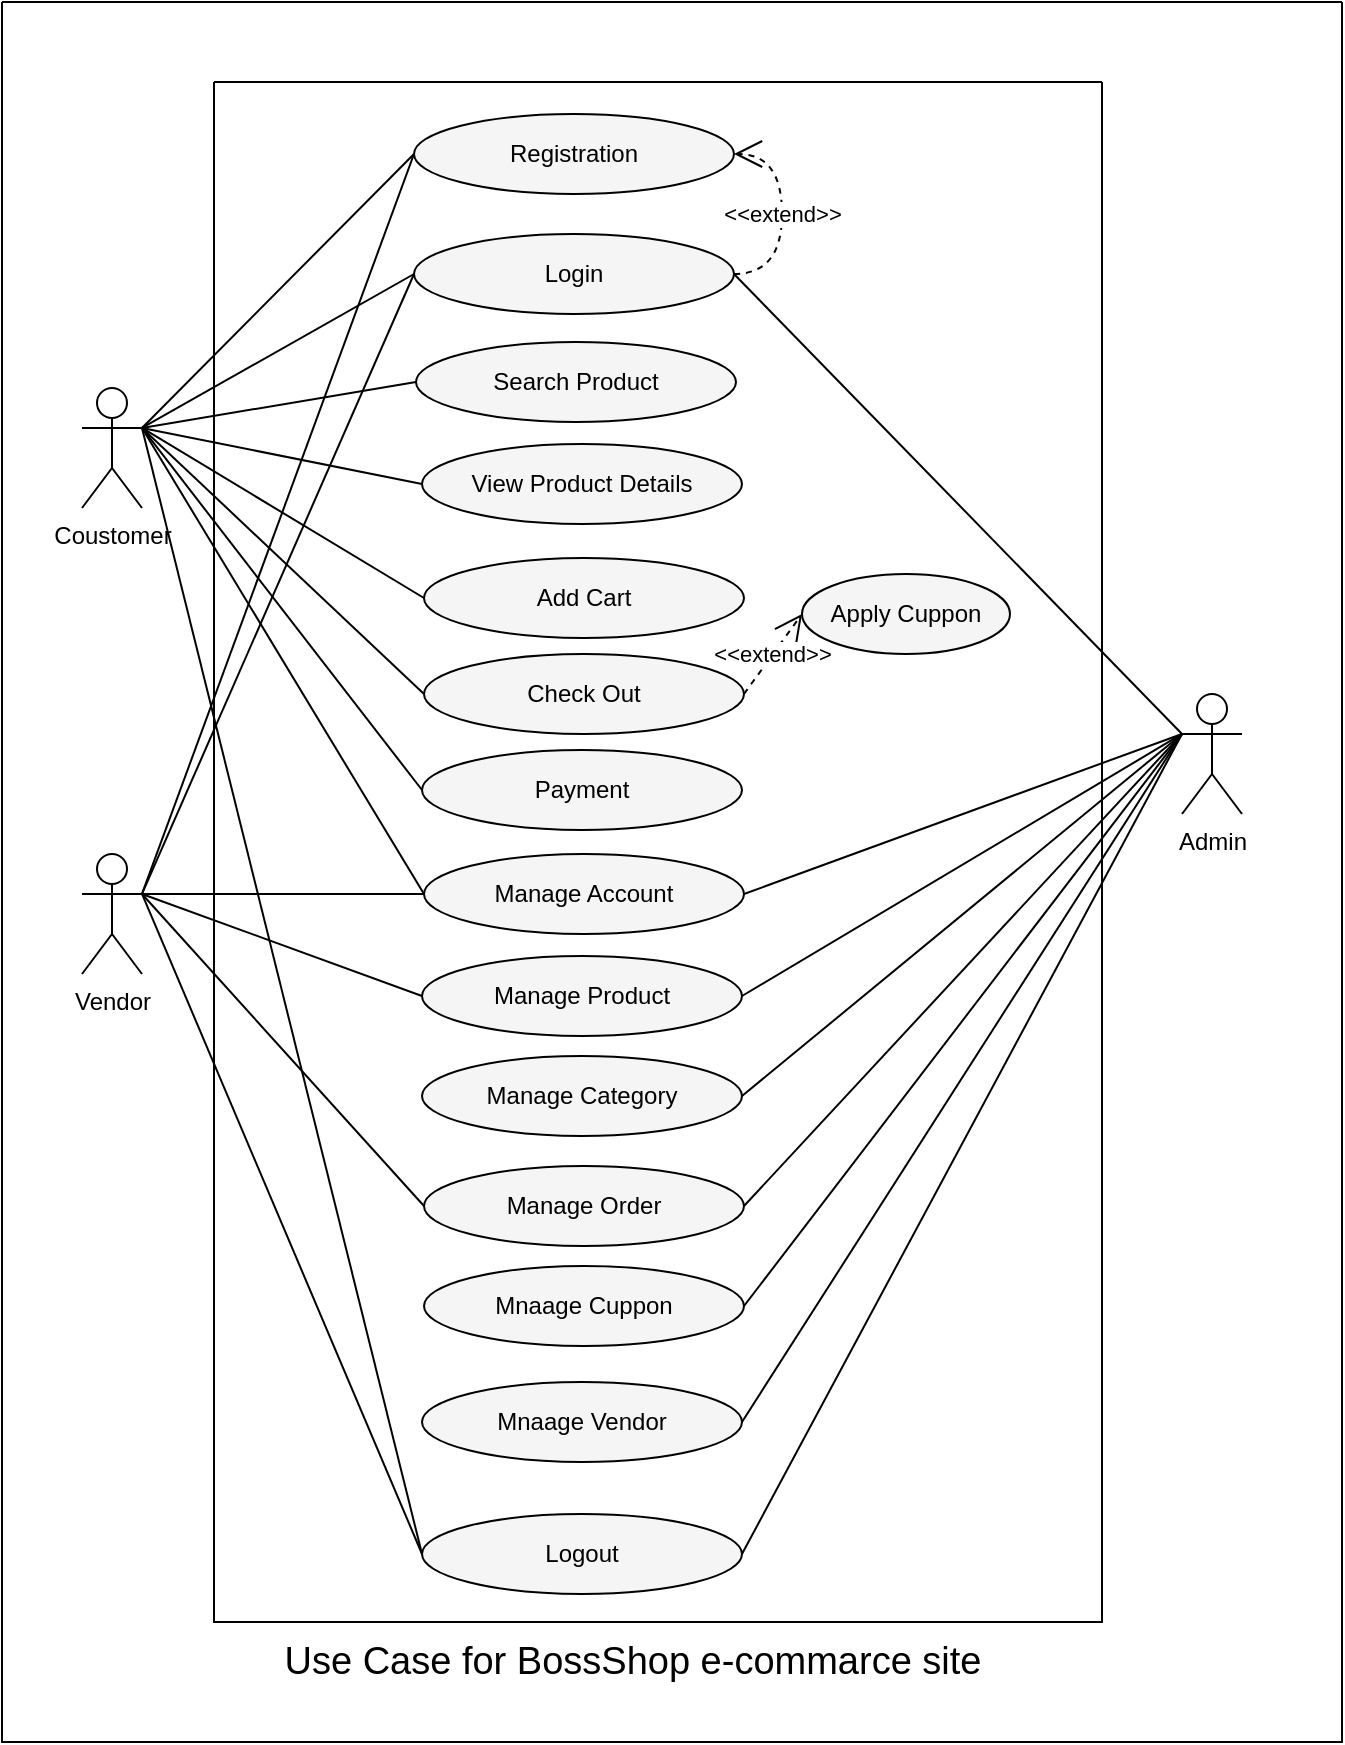 <mxfile version="21.6.8" type="device">
  <diagram name="Page-1" id="zKdsem6qxB3Y2yCqxiwt">
    <mxGraphModel dx="1036" dy="623" grid="1" gridSize="10" guides="1" tooltips="1" connect="1" arrows="1" fold="1" page="1" pageScale="1" pageWidth="850" pageHeight="1100" math="0" shadow="0">
      <root>
        <mxCell id="0" />
        <mxCell id="1" parent="0" />
        <mxCell id="_9hxfhh7ME3PsETOXXOW-1" value="" style="swimlane;startSize=0;fillColor=#f5f0f0;gradientColor=none;swimlaneFillColor=none;" vertex="1" parent="1">
          <mxGeometry x="256" y="230" width="444" height="770" as="geometry" />
        </mxCell>
        <mxCell id="_9hxfhh7ME3PsETOXXOW-6" value="Registration" style="ellipse;whiteSpace=wrap;html=1;fillColor=#f5f5f5;" vertex="1" parent="_9hxfhh7ME3PsETOXXOW-1">
          <mxGeometry x="100" y="16" width="160" height="40" as="geometry" />
        </mxCell>
        <mxCell id="_9hxfhh7ME3PsETOXXOW-8" value="Login" style="ellipse;whiteSpace=wrap;html=1;fillColor=#f5f5f5;" vertex="1" parent="_9hxfhh7ME3PsETOXXOW-1">
          <mxGeometry x="100" y="76" width="160" height="40" as="geometry" />
        </mxCell>
        <mxCell id="_9hxfhh7ME3PsETOXXOW-9" value="Payment" style="ellipse;whiteSpace=wrap;html=1;fillColor=#f5f5f5;" vertex="1" parent="_9hxfhh7ME3PsETOXXOW-1">
          <mxGeometry x="104" y="334" width="160" height="40" as="geometry" />
        </mxCell>
        <mxCell id="_9hxfhh7ME3PsETOXXOW-10" value="Search Product" style="ellipse;whiteSpace=wrap;html=1;fillColor=#f5f5f5;" vertex="1" parent="_9hxfhh7ME3PsETOXXOW-1">
          <mxGeometry x="101" y="130" width="160" height="40" as="geometry" />
        </mxCell>
        <mxCell id="_9hxfhh7ME3PsETOXXOW-11" value="Add Cart" style="ellipse;whiteSpace=wrap;html=1;fillColor=#f5f5f5;" vertex="1" parent="_9hxfhh7ME3PsETOXXOW-1">
          <mxGeometry x="105" y="238" width="160" height="40" as="geometry" />
        </mxCell>
        <mxCell id="_9hxfhh7ME3PsETOXXOW-12" value="View Product Details" style="ellipse;whiteSpace=wrap;html=1;fillColor=#f5f5f5;" vertex="1" parent="_9hxfhh7ME3PsETOXXOW-1">
          <mxGeometry x="104" y="181" width="160" height="40" as="geometry" />
        </mxCell>
        <mxCell id="_9hxfhh7ME3PsETOXXOW-13" value="Manage Product" style="ellipse;whiteSpace=wrap;html=1;fillColor=#f5f5f5;" vertex="1" parent="_9hxfhh7ME3PsETOXXOW-1">
          <mxGeometry x="104" y="437" width="160" height="40" as="geometry" />
        </mxCell>
        <mxCell id="_9hxfhh7ME3PsETOXXOW-14" value="Manage Category" style="ellipse;whiteSpace=wrap;html=1;fillColor=#f5f5f5;" vertex="1" parent="_9hxfhh7ME3PsETOXXOW-1">
          <mxGeometry x="104" y="487" width="160" height="40" as="geometry" />
        </mxCell>
        <mxCell id="_9hxfhh7ME3PsETOXXOW-15" value="Manage Order" style="ellipse;whiteSpace=wrap;html=1;fillColor=#f5f5f5;" vertex="1" parent="_9hxfhh7ME3PsETOXXOW-1">
          <mxGeometry x="105" y="542" width="160" height="40" as="geometry" />
        </mxCell>
        <mxCell id="_9hxfhh7ME3PsETOXXOW-16" value="Mnaage Cuppon" style="ellipse;whiteSpace=wrap;html=1;fillColor=#f5f5f5;" vertex="1" parent="_9hxfhh7ME3PsETOXXOW-1">
          <mxGeometry x="105" y="592" width="160" height="40" as="geometry" />
        </mxCell>
        <mxCell id="_9hxfhh7ME3PsETOXXOW-17" value="Check Out" style="ellipse;whiteSpace=wrap;html=1;fillColor=#f5f5f5;" vertex="1" parent="_9hxfhh7ME3PsETOXXOW-1">
          <mxGeometry x="105" y="286" width="160" height="40" as="geometry" />
        </mxCell>
        <mxCell id="_9hxfhh7ME3PsETOXXOW-19" value="&amp;lt;&amp;lt;extend&amp;gt;&amp;gt;" style="endArrow=open;endSize=12;dashed=1;html=1;rounded=0;exitX=1;exitY=0.5;exitDx=0;exitDy=0;entryX=1;entryY=0.5;entryDx=0;entryDy=0;edgeStyle=orthogonalEdgeStyle;curved=1;" edge="1" parent="_9hxfhh7ME3PsETOXXOW-1" source="_9hxfhh7ME3PsETOXXOW-8" target="_9hxfhh7ME3PsETOXXOW-6">
          <mxGeometry width="160" relative="1" as="geometry">
            <mxPoint x="244" y="76" as="sourcePoint" />
            <mxPoint x="404" y="76" as="targetPoint" />
            <Array as="points">
              <mxPoint x="284" y="96" />
              <mxPoint x="284" y="36" />
            </Array>
          </mxGeometry>
        </mxCell>
        <mxCell id="_9hxfhh7ME3PsETOXXOW-30" value="Mnaage Vendor" style="ellipse;whiteSpace=wrap;html=1;fillColor=#f5f5f5;" vertex="1" parent="_9hxfhh7ME3PsETOXXOW-1">
          <mxGeometry x="104" y="650" width="160" height="40" as="geometry" />
        </mxCell>
        <mxCell id="_9hxfhh7ME3PsETOXXOW-32" value="Manage Account" style="ellipse;whiteSpace=wrap;html=1;fillColor=#f5f5f5;" vertex="1" parent="_9hxfhh7ME3PsETOXXOW-1">
          <mxGeometry x="105" y="386" width="160" height="40" as="geometry" />
        </mxCell>
        <mxCell id="_9hxfhh7ME3PsETOXXOW-48" value="Logout" style="ellipse;whiteSpace=wrap;html=1;fillColor=#f5f5f5;" vertex="1" parent="_9hxfhh7ME3PsETOXXOW-1">
          <mxGeometry x="104" y="716" width="160" height="40" as="geometry" />
        </mxCell>
        <mxCell id="_9hxfhh7ME3PsETOXXOW-52" value="&amp;lt;&amp;lt;extend&amp;gt;&amp;gt;" style="endArrow=open;endSize=12;dashed=1;html=1;rounded=0;exitX=1;exitY=0.5;exitDx=0;exitDy=0;entryX=0;entryY=0.5;entryDx=0;entryDy=0;" edge="1" parent="_9hxfhh7ME3PsETOXXOW-1" source="_9hxfhh7ME3PsETOXXOW-17" target="_9hxfhh7ME3PsETOXXOW-53">
          <mxGeometry width="160" relative="1" as="geometry">
            <mxPoint x="284" y="336" as="sourcePoint" />
            <mxPoint x="314" y="316" as="targetPoint" />
          </mxGeometry>
        </mxCell>
        <mxCell id="_9hxfhh7ME3PsETOXXOW-53" value="Apply Cuppon" style="ellipse;whiteSpace=wrap;html=1;fillColor=#f5f5f5;" vertex="1" parent="_9hxfhh7ME3PsETOXXOW-1">
          <mxGeometry x="294" y="246" width="104" height="40" as="geometry" />
        </mxCell>
        <mxCell id="_9hxfhh7ME3PsETOXXOW-2" value="Coustomer" style="shape=umlActor;verticalLabelPosition=bottom;verticalAlign=top;html=1;outlineConnect=0;" vertex="1" parent="1">
          <mxGeometry x="190" y="383" width="30" height="60" as="geometry" />
        </mxCell>
        <mxCell id="_9hxfhh7ME3PsETOXXOW-3" value="Vendor" style="shape=umlActor;verticalLabelPosition=bottom;verticalAlign=top;html=1;outlineConnect=0;" vertex="1" parent="1">
          <mxGeometry x="190" y="616" width="30" height="60" as="geometry" />
        </mxCell>
        <mxCell id="_9hxfhh7ME3PsETOXXOW-5" value="Admin" style="shape=umlActor;verticalLabelPosition=bottom;verticalAlign=top;html=1;outlineConnect=0;" vertex="1" parent="1">
          <mxGeometry x="740" y="536" width="30" height="60" as="geometry" />
        </mxCell>
        <mxCell id="_9hxfhh7ME3PsETOXXOW-22" value="" style="endArrow=none;html=1;rounded=0;entryX=1;entryY=0.333;entryDx=0;entryDy=0;entryPerimeter=0;exitX=0;exitY=0.5;exitDx=0;exitDy=0;" edge="1" parent="1" source="_9hxfhh7ME3PsETOXXOW-6" target="_9hxfhh7ME3PsETOXXOW-2">
          <mxGeometry width="50" height="50" relative="1" as="geometry">
            <mxPoint x="280" y="396" as="sourcePoint" />
            <mxPoint x="330" y="346" as="targetPoint" />
          </mxGeometry>
        </mxCell>
        <mxCell id="_9hxfhh7ME3PsETOXXOW-23" value="" style="endArrow=none;html=1;rounded=0;exitX=1;exitY=0.333;exitDx=0;exitDy=0;exitPerimeter=0;entryX=0;entryY=0.5;entryDx=0;entryDy=0;" edge="1" parent="1" source="_9hxfhh7ME3PsETOXXOW-2" target="_9hxfhh7ME3PsETOXXOW-8">
          <mxGeometry width="50" height="50" relative="1" as="geometry">
            <mxPoint x="290" y="376" as="sourcePoint" />
            <mxPoint x="340" y="326" as="targetPoint" />
          </mxGeometry>
        </mxCell>
        <mxCell id="_9hxfhh7ME3PsETOXXOW-24" value="" style="endArrow=none;html=1;rounded=0;exitX=1;exitY=0.333;exitDx=0;exitDy=0;exitPerimeter=0;entryX=0;entryY=0.5;entryDx=0;entryDy=0;" edge="1" parent="1" source="_9hxfhh7ME3PsETOXXOW-2" target="_9hxfhh7ME3PsETOXXOW-10">
          <mxGeometry width="50" height="50" relative="1" as="geometry">
            <mxPoint x="290" y="366" as="sourcePoint" />
            <mxPoint x="340" y="316" as="targetPoint" />
          </mxGeometry>
        </mxCell>
        <mxCell id="_9hxfhh7ME3PsETOXXOW-25" value="" style="endArrow=none;html=1;rounded=0;exitX=1;exitY=0.333;exitDx=0;exitDy=0;exitPerimeter=0;entryX=0;entryY=0.5;entryDx=0;entryDy=0;" edge="1" parent="1" source="_9hxfhh7ME3PsETOXXOW-2" target="_9hxfhh7ME3PsETOXXOW-12">
          <mxGeometry width="50" height="50" relative="1" as="geometry">
            <mxPoint x="290" y="426" as="sourcePoint" />
            <mxPoint x="340" y="376" as="targetPoint" />
          </mxGeometry>
        </mxCell>
        <mxCell id="_9hxfhh7ME3PsETOXXOW-26" value="" style="endArrow=none;html=1;rounded=0;exitX=1;exitY=0.333;exitDx=0;exitDy=0;exitPerimeter=0;entryX=0;entryY=0.5;entryDx=0;entryDy=0;" edge="1" parent="1" source="_9hxfhh7ME3PsETOXXOW-2" target="_9hxfhh7ME3PsETOXXOW-11">
          <mxGeometry width="50" height="50" relative="1" as="geometry">
            <mxPoint x="290" y="476" as="sourcePoint" />
            <mxPoint x="340" y="426" as="targetPoint" />
          </mxGeometry>
        </mxCell>
        <mxCell id="_9hxfhh7ME3PsETOXXOW-27" value="" style="endArrow=none;html=1;rounded=0;exitX=1;exitY=0.333;exitDx=0;exitDy=0;exitPerimeter=0;entryX=0;entryY=0.5;entryDx=0;entryDy=0;" edge="1" parent="1" source="_9hxfhh7ME3PsETOXXOW-2" target="_9hxfhh7ME3PsETOXXOW-17">
          <mxGeometry width="50" height="50" relative="1" as="geometry">
            <mxPoint x="290" y="536" as="sourcePoint" />
            <mxPoint x="340" y="486" as="targetPoint" />
          </mxGeometry>
        </mxCell>
        <mxCell id="_9hxfhh7ME3PsETOXXOW-28" value="" style="endArrow=none;html=1;rounded=0;exitX=1;exitY=0.333;exitDx=0;exitDy=0;exitPerimeter=0;entryX=0;entryY=0.5;entryDx=0;entryDy=0;" edge="1" parent="1" source="_9hxfhh7ME3PsETOXXOW-2" target="_9hxfhh7ME3PsETOXXOW-9">
          <mxGeometry width="50" height="50" relative="1" as="geometry">
            <mxPoint x="290" y="566" as="sourcePoint" />
            <mxPoint x="340" y="516" as="targetPoint" />
          </mxGeometry>
        </mxCell>
        <mxCell id="_9hxfhh7ME3PsETOXXOW-33" value="" style="endArrow=none;html=1;rounded=0;exitX=1;exitY=0.333;exitDx=0;exitDy=0;exitPerimeter=0;entryX=0;entryY=0.5;entryDx=0;entryDy=0;" edge="1" parent="1" source="_9hxfhh7ME3PsETOXXOW-2" target="_9hxfhh7ME3PsETOXXOW-32">
          <mxGeometry width="50" height="50" relative="1" as="geometry">
            <mxPoint x="280" y="556" as="sourcePoint" />
            <mxPoint x="330" y="506" as="targetPoint" />
          </mxGeometry>
        </mxCell>
        <mxCell id="_9hxfhh7ME3PsETOXXOW-35" value="" style="endArrow=none;html=1;rounded=0;exitX=1;exitY=0.333;exitDx=0;exitDy=0;exitPerimeter=0;entryX=0;entryY=0.5;entryDx=0;entryDy=0;" edge="1" parent="1" source="_9hxfhh7ME3PsETOXXOW-3" target="_9hxfhh7ME3PsETOXXOW-13">
          <mxGeometry width="50" height="50" relative="1" as="geometry">
            <mxPoint x="300" y="796" as="sourcePoint" />
            <mxPoint x="350" y="746" as="targetPoint" />
          </mxGeometry>
        </mxCell>
        <mxCell id="_9hxfhh7ME3PsETOXXOW-36" value="" style="endArrow=none;html=1;rounded=0;exitX=1;exitY=0.333;exitDx=0;exitDy=0;exitPerimeter=0;entryX=0;entryY=0.5;entryDx=0;entryDy=0;" edge="1" parent="1" source="_9hxfhh7ME3PsETOXXOW-3" target="_9hxfhh7ME3PsETOXXOW-15">
          <mxGeometry width="50" height="50" relative="1" as="geometry">
            <mxPoint x="290" y="736" as="sourcePoint" />
            <mxPoint x="340" y="686" as="targetPoint" />
          </mxGeometry>
        </mxCell>
        <mxCell id="_9hxfhh7ME3PsETOXXOW-38" value="" style="endArrow=none;html=1;rounded=0;exitX=1;exitY=0.333;exitDx=0;exitDy=0;exitPerimeter=0;entryX=0;entryY=0.5;entryDx=0;entryDy=0;" edge="1" parent="1" source="_9hxfhh7ME3PsETOXXOW-3" target="_9hxfhh7ME3PsETOXXOW-32">
          <mxGeometry width="50" height="50" relative="1" as="geometry">
            <mxPoint x="290" y="606" as="sourcePoint" />
            <mxPoint x="340" y="556" as="targetPoint" />
          </mxGeometry>
        </mxCell>
        <mxCell id="_9hxfhh7ME3PsETOXXOW-39" value="" style="endArrow=none;html=1;rounded=0;exitX=1;exitY=0.333;exitDx=0;exitDy=0;exitPerimeter=0;entryX=0;entryY=0.5;entryDx=0;entryDy=0;" edge="1" parent="1" source="_9hxfhh7ME3PsETOXXOW-3" target="_9hxfhh7ME3PsETOXXOW-6">
          <mxGeometry width="50" height="50" relative="1" as="geometry">
            <mxPoint x="270" y="596" as="sourcePoint" />
            <mxPoint x="320" y="546" as="targetPoint" />
          </mxGeometry>
        </mxCell>
        <mxCell id="_9hxfhh7ME3PsETOXXOW-41" value="" style="endArrow=none;html=1;rounded=0;exitX=1;exitY=0.5;exitDx=0;exitDy=0;entryX=0;entryY=0.333;entryDx=0;entryDy=0;entryPerimeter=0;" edge="1" parent="1" source="_9hxfhh7ME3PsETOXXOW-8" target="_9hxfhh7ME3PsETOXXOW-5">
          <mxGeometry width="50" height="50" relative="1" as="geometry">
            <mxPoint x="630" y="586" as="sourcePoint" />
            <mxPoint x="680" y="536" as="targetPoint" />
          </mxGeometry>
        </mxCell>
        <mxCell id="_9hxfhh7ME3PsETOXXOW-42" value="" style="endArrow=none;html=1;rounded=0;entryX=0;entryY=0.333;entryDx=0;entryDy=0;entryPerimeter=0;exitX=1;exitY=0.5;exitDx=0;exitDy=0;" edge="1" parent="1" source="_9hxfhh7ME3PsETOXXOW-32" target="_9hxfhh7ME3PsETOXXOW-5">
          <mxGeometry width="50" height="50" relative="1" as="geometry">
            <mxPoint x="610" y="596" as="sourcePoint" />
            <mxPoint x="660" y="546" as="targetPoint" />
          </mxGeometry>
        </mxCell>
        <mxCell id="_9hxfhh7ME3PsETOXXOW-43" value="" style="endArrow=none;html=1;rounded=0;entryX=0;entryY=0.333;entryDx=0;entryDy=0;entryPerimeter=0;exitX=1;exitY=0.5;exitDx=0;exitDy=0;" edge="1" parent="1" source="_9hxfhh7ME3PsETOXXOW-13" target="_9hxfhh7ME3PsETOXXOW-5">
          <mxGeometry width="50" height="50" relative="1" as="geometry">
            <mxPoint x="570" y="696" as="sourcePoint" />
            <mxPoint x="620" y="646" as="targetPoint" />
          </mxGeometry>
        </mxCell>
        <mxCell id="_9hxfhh7ME3PsETOXXOW-44" value="" style="endArrow=none;html=1;rounded=0;entryX=0;entryY=0.333;entryDx=0;entryDy=0;entryPerimeter=0;exitX=1;exitY=0.5;exitDx=0;exitDy=0;" edge="1" parent="1" source="_9hxfhh7ME3PsETOXXOW-14" target="_9hxfhh7ME3PsETOXXOW-5">
          <mxGeometry width="50" height="50" relative="1" as="geometry">
            <mxPoint x="560" y="726" as="sourcePoint" />
            <mxPoint x="610" y="676" as="targetPoint" />
          </mxGeometry>
        </mxCell>
        <mxCell id="_9hxfhh7ME3PsETOXXOW-45" value="" style="endArrow=none;html=1;rounded=0;entryX=0;entryY=0.333;entryDx=0;entryDy=0;entryPerimeter=0;exitX=1;exitY=0.5;exitDx=0;exitDy=0;" edge="1" parent="1" source="_9hxfhh7ME3PsETOXXOW-15" target="_9hxfhh7ME3PsETOXXOW-5">
          <mxGeometry width="50" height="50" relative="1" as="geometry">
            <mxPoint x="600" y="736" as="sourcePoint" />
            <mxPoint x="650" y="686" as="targetPoint" />
          </mxGeometry>
        </mxCell>
        <mxCell id="_9hxfhh7ME3PsETOXXOW-46" value="" style="endArrow=none;html=1;rounded=0;entryX=0;entryY=0.333;entryDx=0;entryDy=0;entryPerimeter=0;exitX=1;exitY=0.5;exitDx=0;exitDy=0;" edge="1" parent="1" source="_9hxfhh7ME3PsETOXXOW-16" target="_9hxfhh7ME3PsETOXXOW-5">
          <mxGeometry width="50" height="50" relative="1" as="geometry">
            <mxPoint x="570" y="806" as="sourcePoint" />
            <mxPoint x="620" y="756" as="targetPoint" />
          </mxGeometry>
        </mxCell>
        <mxCell id="_9hxfhh7ME3PsETOXXOW-47" value="" style="endArrow=none;html=1;rounded=0;entryX=0;entryY=0.333;entryDx=0;entryDy=0;entryPerimeter=0;exitX=1;exitY=0.5;exitDx=0;exitDy=0;" edge="1" parent="1" source="_9hxfhh7ME3PsETOXXOW-30" target="_9hxfhh7ME3PsETOXXOW-5">
          <mxGeometry width="50" height="50" relative="1" as="geometry">
            <mxPoint x="580" y="816" as="sourcePoint" />
            <mxPoint x="630" y="766" as="targetPoint" />
          </mxGeometry>
        </mxCell>
        <mxCell id="_9hxfhh7ME3PsETOXXOW-49" value="" style="endArrow=none;html=1;rounded=0;entryX=1;entryY=0.333;entryDx=0;entryDy=0;entryPerimeter=0;exitX=0;exitY=0.5;exitDx=0;exitDy=0;" edge="1" parent="1" source="_9hxfhh7ME3PsETOXXOW-48" target="_9hxfhh7ME3PsETOXXOW-3">
          <mxGeometry width="50" height="50" relative="1" as="geometry">
            <mxPoint x="280" y="846" as="sourcePoint" />
            <mxPoint x="330" y="796" as="targetPoint" />
          </mxGeometry>
        </mxCell>
        <mxCell id="_9hxfhh7ME3PsETOXXOW-50" value="" style="endArrow=none;html=1;rounded=0;exitX=1;exitY=0.5;exitDx=0;exitDy=0;entryX=0;entryY=0.333;entryDx=0;entryDy=0;entryPerimeter=0;" edge="1" parent="1" source="_9hxfhh7ME3PsETOXXOW-48" target="_9hxfhh7ME3PsETOXXOW-5">
          <mxGeometry width="50" height="50" relative="1" as="geometry">
            <mxPoint x="550" y="896" as="sourcePoint" />
            <mxPoint x="600" y="846" as="targetPoint" />
          </mxGeometry>
        </mxCell>
        <mxCell id="_9hxfhh7ME3PsETOXXOW-51" value="" style="endArrow=none;html=1;rounded=0;entryX=1;entryY=0.333;entryDx=0;entryDy=0;entryPerimeter=0;exitX=0;exitY=0.5;exitDx=0;exitDy=0;" edge="1" parent="1" source="_9hxfhh7ME3PsETOXXOW-48" target="_9hxfhh7ME3PsETOXXOW-2">
          <mxGeometry width="50" height="50" relative="1" as="geometry">
            <mxPoint x="290" y="596" as="sourcePoint" />
            <mxPoint x="340" y="546" as="targetPoint" />
          </mxGeometry>
        </mxCell>
        <mxCell id="_9hxfhh7ME3PsETOXXOW-56" value="&lt;font style=&quot;font-size: 19px;&quot;&gt;Use Case for BossShop e-commarce site&lt;/font&gt;" style="text;html=1;align=center;verticalAlign=middle;resizable=0;points=[];autosize=1;strokeColor=none;fillColor=none;" vertex="1" parent="1">
          <mxGeometry x="280" y="1000" width="370" height="40" as="geometry" />
        </mxCell>
        <mxCell id="_9hxfhh7ME3PsETOXXOW-40" value="" style="endArrow=none;html=1;rounded=0;entryX=0;entryY=0.5;entryDx=0;entryDy=0;exitX=1;exitY=0.333;exitDx=0;exitDy=0;exitPerimeter=0;" edge="1" parent="1" source="_9hxfhh7ME3PsETOXXOW-3" target="_9hxfhh7ME3PsETOXXOW-8">
          <mxGeometry width="50" height="50" relative="1" as="geometry">
            <mxPoint x="220" y="666" as="sourcePoint" />
            <mxPoint x="330" y="566" as="targetPoint" />
          </mxGeometry>
        </mxCell>
        <mxCell id="_9hxfhh7ME3PsETOXXOW-57" value="" style="swimlane;startSize=0;" vertex="1" parent="1">
          <mxGeometry x="150" y="190" width="670" height="870" as="geometry" />
        </mxCell>
      </root>
    </mxGraphModel>
  </diagram>
</mxfile>
